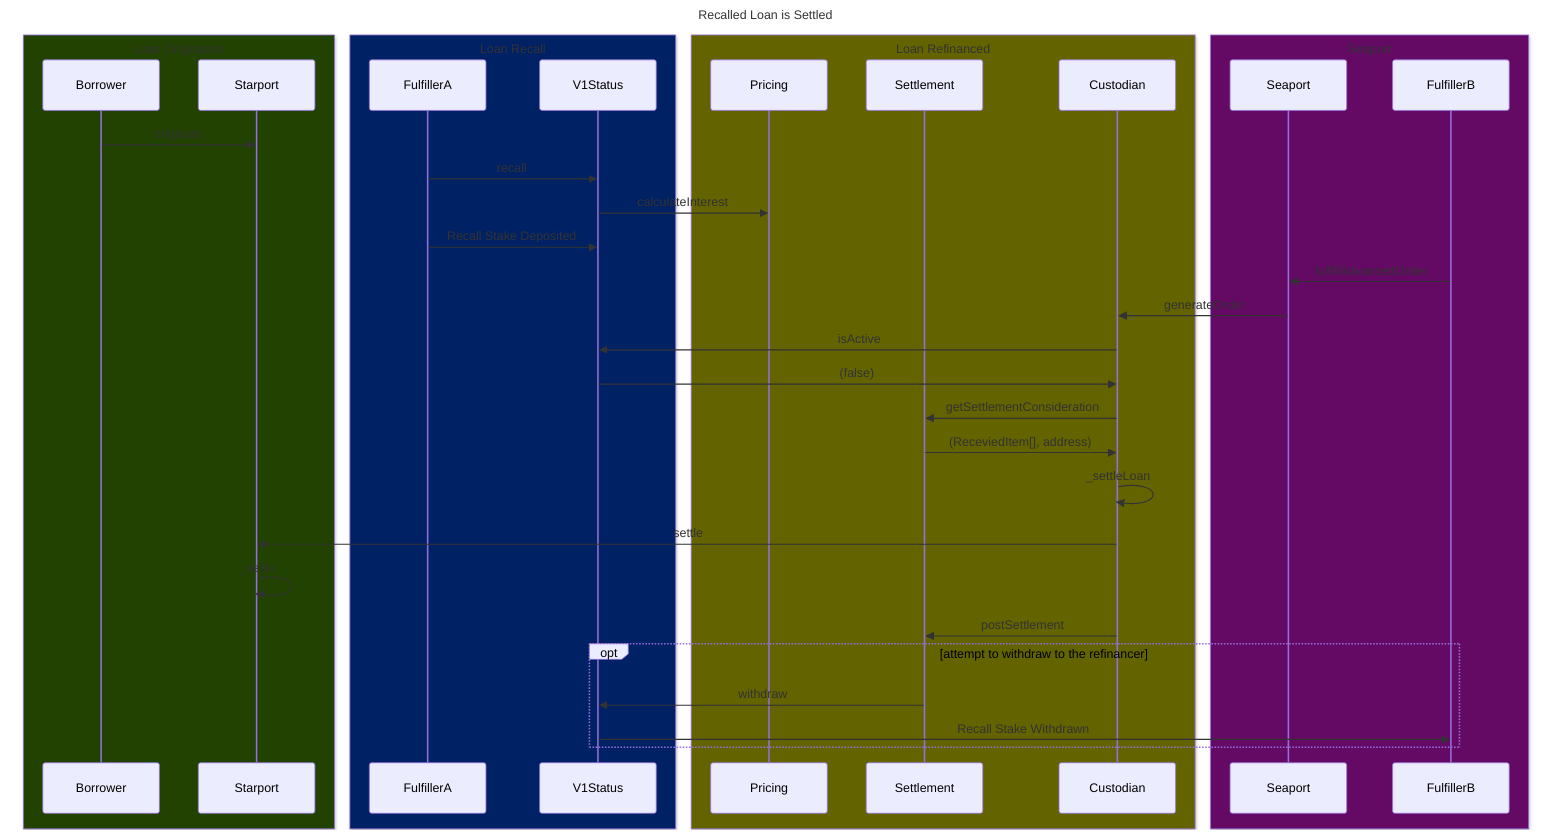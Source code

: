 sequenceDiagram
	title Recalled Loan is Settled

	Box rgb(33,66,0) Loan Origination
		participant Borrower
		participant Starport
	end

	Box rgb(0,33,99) Loan Recall
		participant FulfillerA
		participant V1Status
	end

	Box rgb(99,100,0) Loan Refinanced
		participant Pricing
		participant Settlement
		participant Custodian
	end

	Box rgb(100,10,100) Seaport
		participant Seaport
		participant FulfillerB
	end
		Borrower->>Starport: originate
		FulfillerA->>V1Status: recall
		V1Status->>Pricing: calculateInterest
		FulfillerA->>V1Status: Recall Stake Deposited
		FulfillerB->>Seaport: fulfillAdvancedOrder
		Seaport->>Custodian: generateOrder
		Custodian->>V1Status: isActive
		V1Status->>Custodian: (false)
		Custodian->>Settlement: getSettlementConsideration
		Settlement->>Custodian: (ReceviedItem[], address)
		Custodian->>Custodian: _settleLoan
		Custodian->>Starport: settle
		Starport->>Starport: _settle
		Custodian->>Settlement: postSettlement
		opt attempt to withdraw to the refinancer
			Settlement->>V1Status: withdraw
			V1Status->>FulfillerB: Recall Stake Withdrawn
		end
